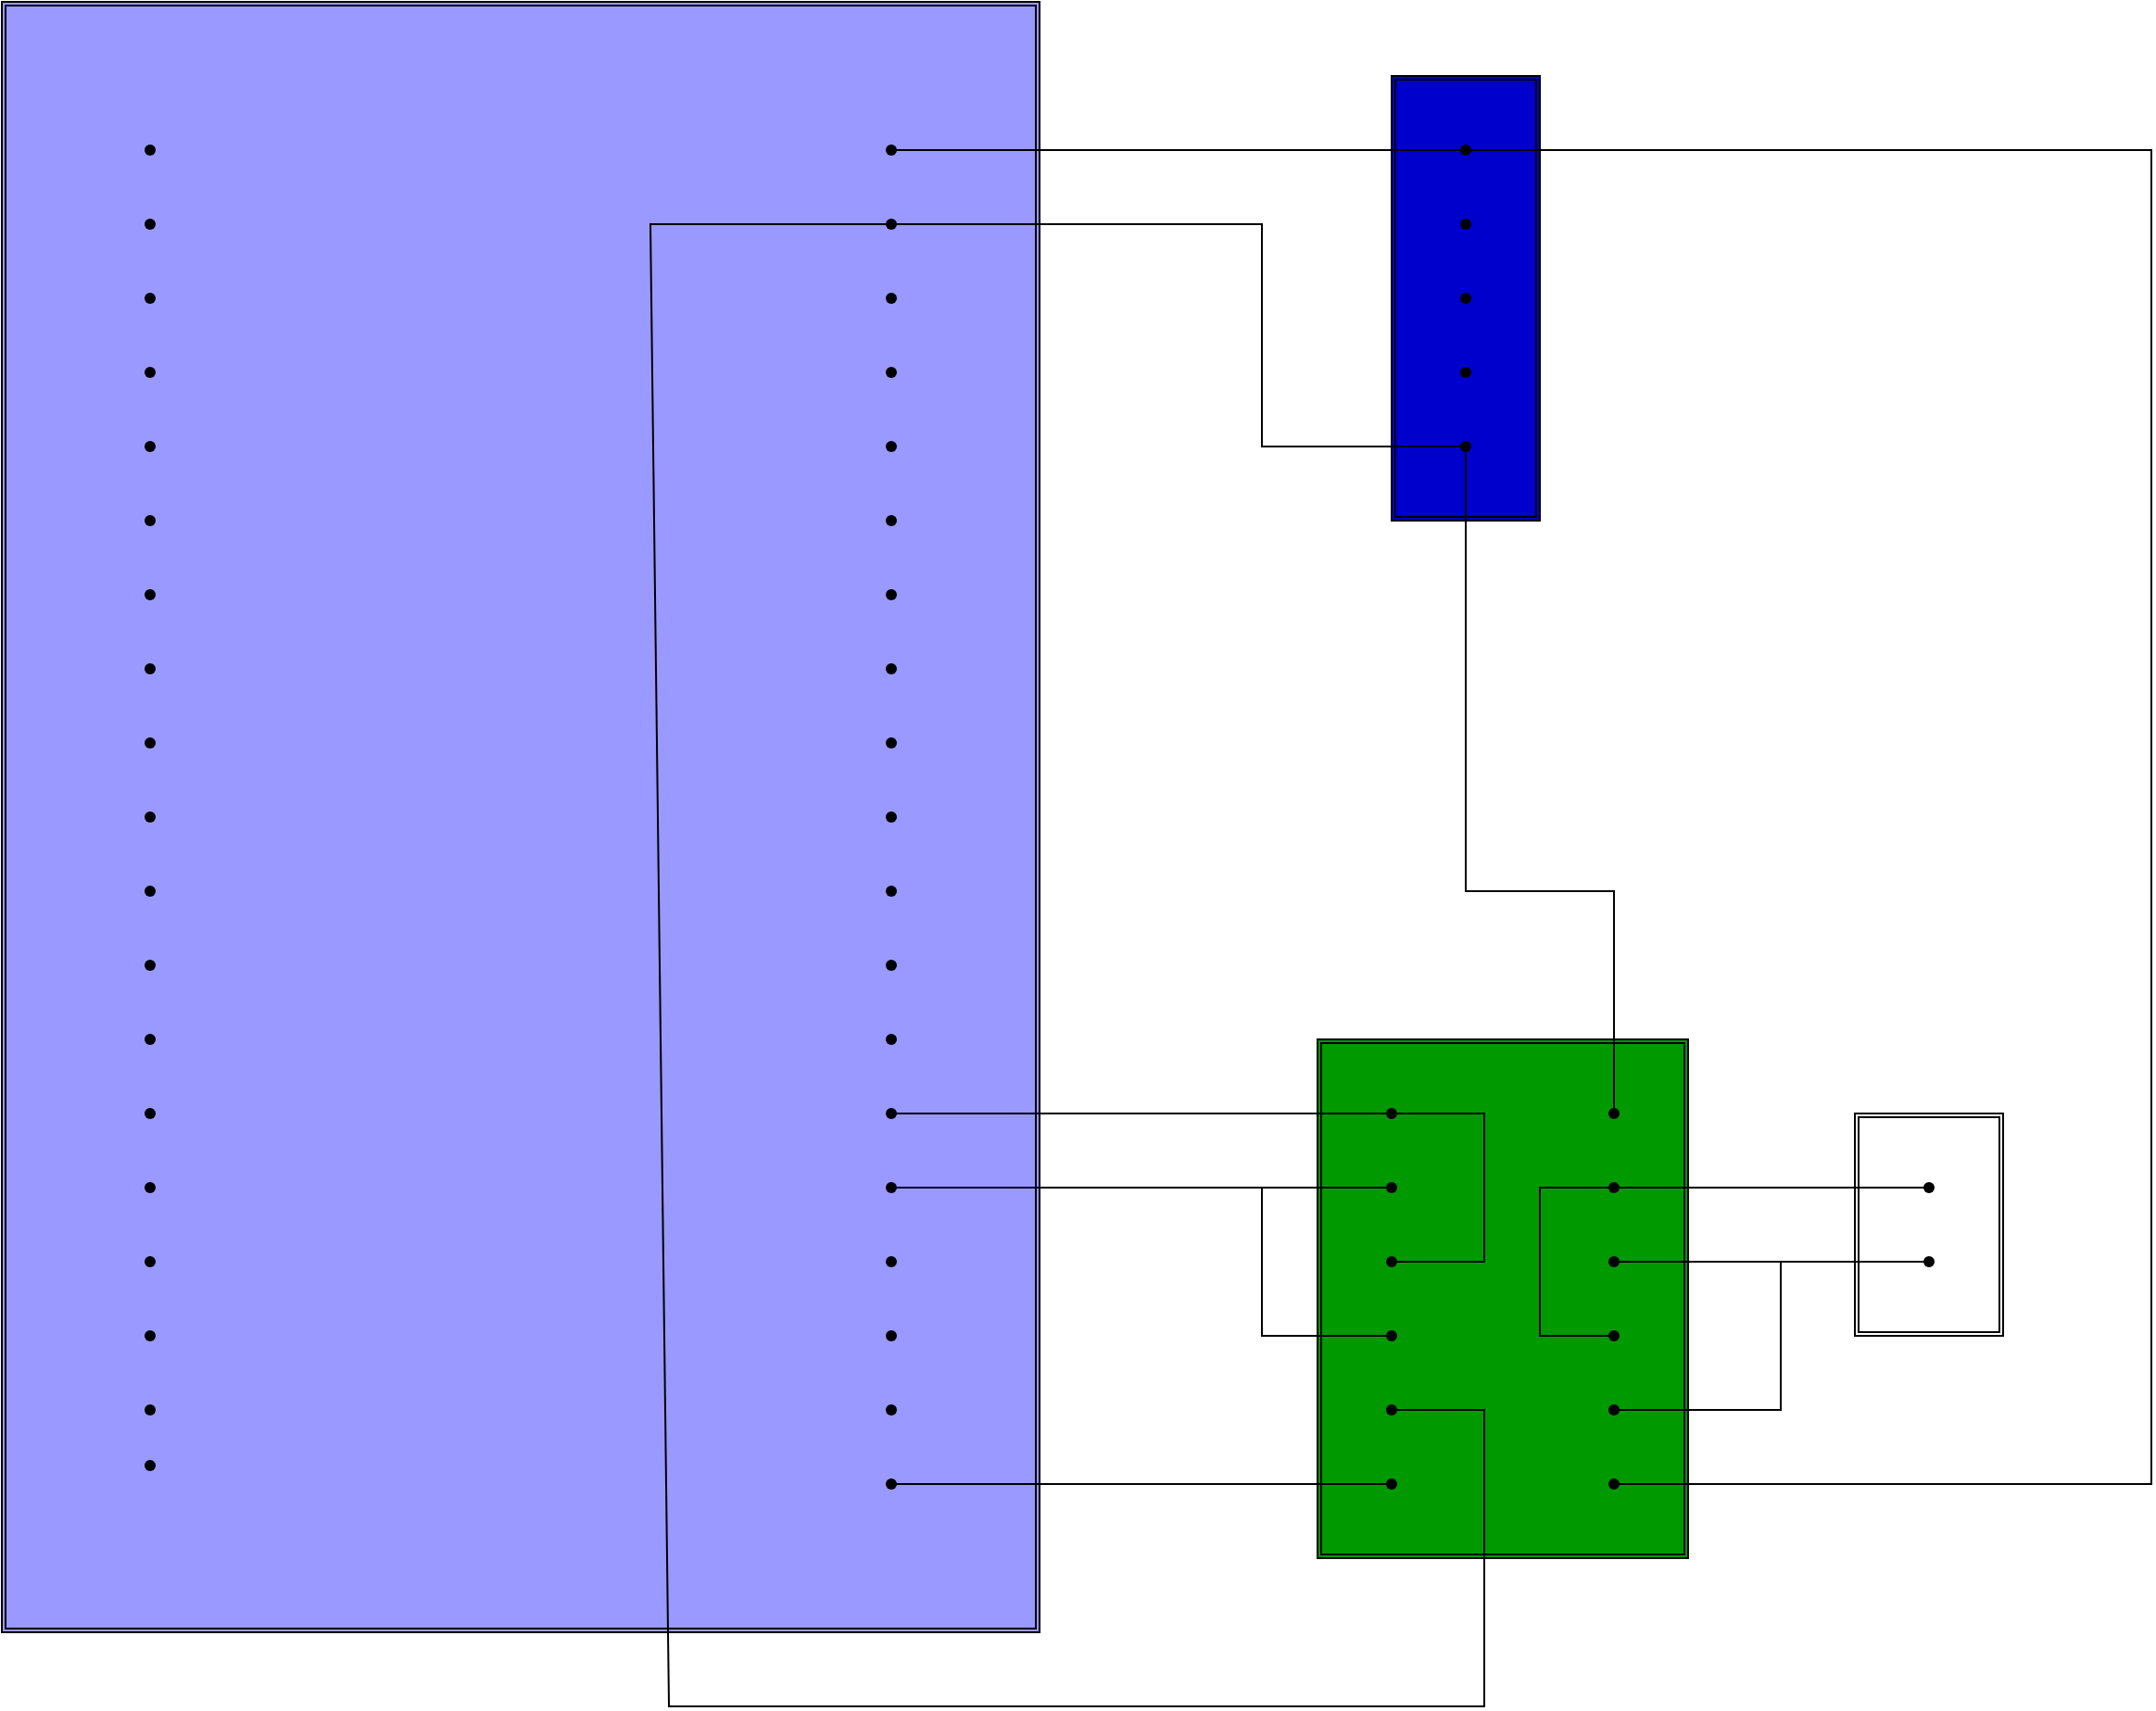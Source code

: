 <mxfile version="20.6.2" type="device"><diagram name="Page-1" id="099fd60b-425b-db50-ffb0-6b813814b670"><mxGraphModel dx="5110" dy="2063" grid="1" gridSize="10" guides="1" tooltips="1" connect="1" arrows="1" fold="1" page="1" pageScale="1" pageWidth="850" pageHeight="1100" background="none" math="0" shadow="0"><root><mxCell id="0"/><mxCell id="1" parent="0"/><mxCell id="tMYxGz3wIeCn9Ds9e4rC-60" value="" style="group" vertex="1" connectable="0" parent="1"><mxGeometry x="-720" y="40" width="560" height="880" as="geometry"/></mxCell><mxCell id="tMYxGz3wIeCn9Ds9e4rC-59" value="" style="shape=ext;double=1;rounded=0;whiteSpace=wrap;html=1;fillColor=#9999FF;" vertex="1" parent="tMYxGz3wIeCn9Ds9e4rC-60"><mxGeometry width="560" height="880" as="geometry"/></mxCell><mxCell id="tMYxGz3wIeCn9Ds9e4rC-2" value="" style="shape=waypoint;sketch=0;fillStyle=solid;size=6;pointerEvents=1;points=[];fillColor=none;resizable=0;rotatable=0;perimeter=centerPerimeter;snapToPoint=1;" vertex="1" parent="tMYxGz3wIeCn9Ds9e4rC-60"><mxGeometry x="460" y="60" width="40" height="40" as="geometry"/></mxCell><mxCell id="tMYxGz3wIeCn9Ds9e4rC-3" value="" style="shape=waypoint;sketch=0;fillStyle=solid;size=6;pointerEvents=1;points=[];fillColor=none;resizable=0;rotatable=0;perimeter=centerPerimeter;snapToPoint=1;" vertex="1" parent="tMYxGz3wIeCn9Ds9e4rC-60"><mxGeometry x="460" y="300" width="40" height="40" as="geometry"/></mxCell><mxCell id="tMYxGz3wIeCn9Ds9e4rC-4" value="" style="shape=waypoint;sketch=0;fillStyle=solid;size=6;pointerEvents=1;points=[];fillColor=none;resizable=0;rotatable=0;perimeter=centerPerimeter;snapToPoint=1;" vertex="1" parent="tMYxGz3wIeCn9Ds9e4rC-60"><mxGeometry x="460" y="100" width="40" height="40" as="geometry"/></mxCell><mxCell id="tMYxGz3wIeCn9Ds9e4rC-5" value="" style="shape=waypoint;sketch=0;fillStyle=solid;size=6;pointerEvents=1;points=[];fillColor=none;resizable=0;rotatable=0;perimeter=centerPerimeter;snapToPoint=1;" vertex="1" parent="tMYxGz3wIeCn9Ds9e4rC-60"><mxGeometry x="460" y="220" width="40" height="40" as="geometry"/></mxCell><mxCell id="tMYxGz3wIeCn9Ds9e4rC-6" value="" style="shape=waypoint;sketch=0;fillStyle=solid;size=6;pointerEvents=1;points=[];fillColor=none;resizable=0;rotatable=0;perimeter=centerPerimeter;snapToPoint=1;" vertex="1" parent="tMYxGz3wIeCn9Ds9e4rC-60"><mxGeometry x="460" y="260" width="40" height="40" as="geometry"/></mxCell><mxCell id="tMYxGz3wIeCn9Ds9e4rC-7" value="" style="shape=waypoint;sketch=0;fillStyle=solid;size=6;pointerEvents=1;points=[];fillColor=none;resizable=0;rotatable=0;perimeter=centerPerimeter;snapToPoint=1;" vertex="1" parent="tMYxGz3wIeCn9Ds9e4rC-60"><mxGeometry x="460" y="140" width="40" height="40" as="geometry"/></mxCell><mxCell id="tMYxGz3wIeCn9Ds9e4rC-8" value="" style="shape=waypoint;sketch=0;fillStyle=solid;size=6;pointerEvents=1;points=[];fillColor=none;resizable=0;rotatable=0;perimeter=centerPerimeter;snapToPoint=1;" vertex="1" parent="tMYxGz3wIeCn9Ds9e4rC-60"><mxGeometry x="460" y="180" width="40" height="40" as="geometry"/></mxCell><mxCell id="tMYxGz3wIeCn9Ds9e4rC-9" value="" style="shape=waypoint;sketch=0;fillStyle=solid;size=6;pointerEvents=1;points=[];fillColor=none;resizable=0;rotatable=0;perimeter=centerPerimeter;snapToPoint=1;" vertex="1" parent="tMYxGz3wIeCn9Ds9e4rC-60"><mxGeometry x="460" y="540" width="40" height="40" as="geometry"/></mxCell><mxCell id="tMYxGz3wIeCn9Ds9e4rC-10" value="" style="shape=waypoint;sketch=0;fillStyle=solid;size=6;pointerEvents=1;points=[];fillColor=none;resizable=0;rotatable=0;perimeter=centerPerimeter;snapToPoint=1;" vertex="1" parent="tMYxGz3wIeCn9Ds9e4rC-60"><mxGeometry x="460" y="340" width="40" height="40" as="geometry"/></mxCell><mxCell id="tMYxGz3wIeCn9Ds9e4rC-11" value="" style="shape=waypoint;sketch=0;fillStyle=solid;size=6;pointerEvents=1;points=[];fillColor=none;resizable=0;rotatable=0;perimeter=centerPerimeter;snapToPoint=1;" vertex="1" parent="tMYxGz3wIeCn9Ds9e4rC-60"><mxGeometry x="460" y="460" width="40" height="40" as="geometry"/></mxCell><mxCell id="tMYxGz3wIeCn9Ds9e4rC-12" value="" style="shape=waypoint;sketch=0;fillStyle=solid;size=6;pointerEvents=1;points=[];fillColor=none;resizable=0;rotatable=0;perimeter=centerPerimeter;snapToPoint=1;" vertex="1" parent="tMYxGz3wIeCn9Ds9e4rC-60"><mxGeometry x="460" y="500" width="40" height="40" as="geometry"/></mxCell><mxCell id="tMYxGz3wIeCn9Ds9e4rC-13" value="" style="shape=waypoint;sketch=0;fillStyle=solid;size=6;pointerEvents=1;points=[];fillColor=none;resizable=0;rotatable=0;perimeter=centerPerimeter;snapToPoint=1;" vertex="1" parent="tMYxGz3wIeCn9Ds9e4rC-60"><mxGeometry x="460" y="380" width="40" height="40" as="geometry"/></mxCell><mxCell id="tMYxGz3wIeCn9Ds9e4rC-14" value="" style="shape=waypoint;sketch=0;fillStyle=solid;size=6;pointerEvents=1;points=[];fillColor=none;resizable=0;rotatable=0;perimeter=centerPerimeter;snapToPoint=1;" vertex="1" parent="tMYxGz3wIeCn9Ds9e4rC-60"><mxGeometry x="460" y="420" width="40" height="40" as="geometry"/></mxCell><mxCell id="tMYxGz3wIeCn9Ds9e4rC-15" value="" style="shape=waypoint;sketch=0;fillStyle=solid;size=6;pointerEvents=1;points=[];fillColor=none;resizable=0;rotatable=0;perimeter=centerPerimeter;snapToPoint=1;" vertex="1" parent="tMYxGz3wIeCn9Ds9e4rC-60"><mxGeometry x="460" y="780" width="40" height="40" as="geometry"/></mxCell><mxCell id="tMYxGz3wIeCn9Ds9e4rC-16" value="" style="shape=waypoint;sketch=0;fillStyle=solid;size=6;pointerEvents=1;points=[];fillColor=none;resizable=0;rotatable=0;perimeter=centerPerimeter;snapToPoint=1;" vertex="1" parent="tMYxGz3wIeCn9Ds9e4rC-60"><mxGeometry x="460" y="580" width="40" height="40" as="geometry"/></mxCell><mxCell id="tMYxGz3wIeCn9Ds9e4rC-17" value="" style="shape=waypoint;sketch=0;fillStyle=solid;size=6;pointerEvents=1;points=[];fillColor=none;resizable=0;rotatable=0;perimeter=centerPerimeter;snapToPoint=1;" vertex="1" parent="tMYxGz3wIeCn9Ds9e4rC-60"><mxGeometry x="460" y="700" width="40" height="40" as="geometry"/></mxCell><mxCell id="tMYxGz3wIeCn9Ds9e4rC-18" value="" style="shape=waypoint;sketch=0;fillStyle=solid;size=6;pointerEvents=1;points=[];fillColor=none;resizable=0;rotatable=0;perimeter=centerPerimeter;snapToPoint=1;" vertex="1" parent="tMYxGz3wIeCn9Ds9e4rC-60"><mxGeometry x="460" y="740" width="40" height="40" as="geometry"/></mxCell><mxCell id="tMYxGz3wIeCn9Ds9e4rC-19" value="" style="shape=waypoint;sketch=0;fillStyle=solid;size=6;pointerEvents=1;points=[];fillColor=none;resizable=0;rotatable=0;perimeter=centerPerimeter;snapToPoint=1;" vertex="1" parent="tMYxGz3wIeCn9Ds9e4rC-60"><mxGeometry x="460" y="620" width="40" height="40" as="geometry"/></mxCell><mxCell id="tMYxGz3wIeCn9Ds9e4rC-20" value="" style="shape=waypoint;sketch=0;fillStyle=solid;size=6;pointerEvents=1;points=[];fillColor=none;resizable=0;rotatable=0;perimeter=centerPerimeter;snapToPoint=1;" vertex="1" parent="tMYxGz3wIeCn9Ds9e4rC-60"><mxGeometry x="460" y="660" width="40" height="40" as="geometry"/></mxCell><mxCell id="tMYxGz3wIeCn9Ds9e4rC-40" value="" style="shape=waypoint;sketch=0;fillStyle=solid;size=6;pointerEvents=1;points=[];fillColor=none;resizable=0;rotatable=0;perimeter=centerPerimeter;snapToPoint=1;" vertex="1" parent="tMYxGz3wIeCn9Ds9e4rC-60"><mxGeometry x="60" y="60" width="40" height="40" as="geometry"/></mxCell><mxCell id="tMYxGz3wIeCn9Ds9e4rC-41" value="" style="shape=waypoint;sketch=0;fillStyle=solid;size=6;pointerEvents=1;points=[];fillColor=none;resizable=0;rotatable=0;perimeter=centerPerimeter;snapToPoint=1;" vertex="1" parent="tMYxGz3wIeCn9Ds9e4rC-60"><mxGeometry x="60" y="300" width="40" height="40" as="geometry"/></mxCell><mxCell id="tMYxGz3wIeCn9Ds9e4rC-42" value="" style="shape=waypoint;sketch=0;fillStyle=solid;size=6;pointerEvents=1;points=[];fillColor=none;resizable=0;rotatable=0;perimeter=centerPerimeter;snapToPoint=1;" vertex="1" parent="tMYxGz3wIeCn9Ds9e4rC-60"><mxGeometry x="60" y="100" width="40" height="40" as="geometry"/></mxCell><mxCell id="tMYxGz3wIeCn9Ds9e4rC-43" value="" style="shape=waypoint;sketch=0;fillStyle=solid;size=6;pointerEvents=1;points=[];fillColor=none;resizable=0;rotatable=0;perimeter=centerPerimeter;snapToPoint=1;" vertex="1" parent="tMYxGz3wIeCn9Ds9e4rC-60"><mxGeometry x="60" y="220" width="40" height="40" as="geometry"/></mxCell><mxCell id="tMYxGz3wIeCn9Ds9e4rC-44" value="" style="shape=waypoint;sketch=0;fillStyle=solid;size=6;pointerEvents=1;points=[];fillColor=none;resizable=0;rotatable=0;perimeter=centerPerimeter;snapToPoint=1;" vertex="1" parent="tMYxGz3wIeCn9Ds9e4rC-60"><mxGeometry x="60" y="260" width="40" height="40" as="geometry"/></mxCell><mxCell id="tMYxGz3wIeCn9Ds9e4rC-45" value="" style="shape=waypoint;sketch=0;fillStyle=solid;size=6;pointerEvents=1;points=[];fillColor=none;resizable=0;rotatable=0;perimeter=centerPerimeter;snapToPoint=1;" vertex="1" parent="tMYxGz3wIeCn9Ds9e4rC-60"><mxGeometry x="60" y="140" width="40" height="40" as="geometry"/></mxCell><mxCell id="tMYxGz3wIeCn9Ds9e4rC-46" value="" style="shape=waypoint;sketch=0;fillStyle=solid;size=6;pointerEvents=1;points=[];fillColor=none;resizable=0;rotatable=0;perimeter=centerPerimeter;snapToPoint=1;" vertex="1" parent="tMYxGz3wIeCn9Ds9e4rC-60"><mxGeometry x="60" y="180" width="40" height="40" as="geometry"/></mxCell><mxCell id="tMYxGz3wIeCn9Ds9e4rC-47" value="" style="shape=waypoint;sketch=0;fillStyle=solid;size=6;pointerEvents=1;points=[];fillColor=none;resizable=0;rotatable=0;perimeter=centerPerimeter;snapToPoint=1;" vertex="1" parent="tMYxGz3wIeCn9Ds9e4rC-60"><mxGeometry x="60" y="540" width="40" height="40" as="geometry"/></mxCell><mxCell id="tMYxGz3wIeCn9Ds9e4rC-48" value="" style="shape=waypoint;sketch=0;fillStyle=solid;size=6;pointerEvents=1;points=[];fillColor=none;resizable=0;rotatable=0;perimeter=centerPerimeter;snapToPoint=1;" vertex="1" parent="tMYxGz3wIeCn9Ds9e4rC-60"><mxGeometry x="60" y="340" width="40" height="40" as="geometry"/></mxCell><mxCell id="tMYxGz3wIeCn9Ds9e4rC-49" value="" style="shape=waypoint;sketch=0;fillStyle=solid;size=6;pointerEvents=1;points=[];fillColor=none;resizable=0;rotatable=0;perimeter=centerPerimeter;snapToPoint=1;" vertex="1" parent="tMYxGz3wIeCn9Ds9e4rC-60"><mxGeometry x="60" y="460" width="40" height="40" as="geometry"/></mxCell><mxCell id="tMYxGz3wIeCn9Ds9e4rC-50" value="" style="shape=waypoint;sketch=0;fillStyle=solid;size=6;pointerEvents=1;points=[];fillColor=none;resizable=0;rotatable=0;perimeter=centerPerimeter;snapToPoint=1;" vertex="1" parent="tMYxGz3wIeCn9Ds9e4rC-60"><mxGeometry x="60" y="500" width="40" height="40" as="geometry"/></mxCell><mxCell id="tMYxGz3wIeCn9Ds9e4rC-51" value="" style="shape=waypoint;sketch=0;fillStyle=solid;size=6;pointerEvents=1;points=[];fillColor=none;resizable=0;rotatable=0;perimeter=centerPerimeter;snapToPoint=1;" vertex="1" parent="tMYxGz3wIeCn9Ds9e4rC-60"><mxGeometry x="60" y="380" width="40" height="40" as="geometry"/></mxCell><mxCell id="tMYxGz3wIeCn9Ds9e4rC-52" value="" style="shape=waypoint;sketch=0;fillStyle=solid;size=6;pointerEvents=1;points=[];fillColor=none;resizable=0;rotatable=0;perimeter=centerPerimeter;snapToPoint=1;" vertex="1" parent="tMYxGz3wIeCn9Ds9e4rC-60"><mxGeometry x="60" y="420" width="40" height="40" as="geometry"/></mxCell><mxCell id="tMYxGz3wIeCn9Ds9e4rC-53" value="" style="shape=waypoint;sketch=0;fillStyle=solid;size=6;pointerEvents=1;points=[];fillColor=none;resizable=0;rotatable=0;perimeter=centerPerimeter;snapToPoint=1;" vertex="1" parent="tMYxGz3wIeCn9Ds9e4rC-60"><mxGeometry x="60" y="770" width="40" height="40" as="geometry"/></mxCell><mxCell id="tMYxGz3wIeCn9Ds9e4rC-54" value="" style="shape=waypoint;sketch=0;fillStyle=solid;size=6;pointerEvents=1;points=[];fillColor=none;resizable=0;rotatable=0;perimeter=centerPerimeter;snapToPoint=1;" vertex="1" parent="tMYxGz3wIeCn9Ds9e4rC-60"><mxGeometry x="60" y="580" width="40" height="40" as="geometry"/></mxCell><mxCell id="tMYxGz3wIeCn9Ds9e4rC-55" value="" style="shape=waypoint;sketch=0;fillStyle=solid;size=6;pointerEvents=1;points=[];fillColor=none;resizable=0;rotatable=0;perimeter=centerPerimeter;snapToPoint=1;" vertex="1" parent="tMYxGz3wIeCn9Ds9e4rC-60"><mxGeometry x="60" y="700" width="40" height="40" as="geometry"/></mxCell><mxCell id="tMYxGz3wIeCn9Ds9e4rC-56" value="" style="shape=waypoint;sketch=0;fillStyle=solid;size=6;pointerEvents=1;points=[];fillColor=none;resizable=0;rotatable=0;perimeter=centerPerimeter;snapToPoint=1;" vertex="1" parent="tMYxGz3wIeCn9Ds9e4rC-60"><mxGeometry x="60" y="740" width="40" height="40" as="geometry"/></mxCell><mxCell id="tMYxGz3wIeCn9Ds9e4rC-57" value="" style="shape=waypoint;sketch=0;fillStyle=solid;size=6;pointerEvents=1;points=[];fillColor=none;resizable=0;rotatable=0;perimeter=centerPerimeter;snapToPoint=1;" vertex="1" parent="tMYxGz3wIeCn9Ds9e4rC-60"><mxGeometry x="60" y="620" width="40" height="40" as="geometry"/></mxCell><mxCell id="tMYxGz3wIeCn9Ds9e4rC-58" value="" style="shape=waypoint;sketch=0;fillStyle=solid;size=6;pointerEvents=1;points=[];fillColor=none;resizable=0;rotatable=0;perimeter=centerPerimeter;snapToPoint=1;" vertex="1" parent="tMYxGz3wIeCn9Ds9e4rC-60"><mxGeometry x="60" y="660" width="40" height="40" as="geometry"/></mxCell><mxCell id="tMYxGz3wIeCn9Ds9e4rC-75" value="" style="group;fillColor=#009900;" vertex="1" connectable="0" parent="1"><mxGeometry x="-10" y="600" width="200" height="280" as="geometry"/></mxCell><mxCell id="tMYxGz3wIeCn9Ds9e4rC-74" value="" style="shape=ext;double=1;rounded=0;whiteSpace=wrap;html=1;fillColor=#009900;" vertex="1" parent="tMYxGz3wIeCn9Ds9e4rC-75"><mxGeometry width="200" height="280" as="geometry"/></mxCell><mxCell id="tMYxGz3wIeCn9Ds9e4rC-62" value="" style="shape=waypoint;sketch=0;fillStyle=solid;size=6;pointerEvents=1;points=[];fillColor=none;resizable=0;rotatable=0;perimeter=centerPerimeter;snapToPoint=1;" vertex="1" parent="tMYxGz3wIeCn9Ds9e4rC-75"><mxGeometry x="20" y="20" width="40" height="40" as="geometry"/></mxCell><mxCell id="tMYxGz3wIeCn9Ds9e4rC-63" value="" style="shape=waypoint;sketch=0;fillStyle=solid;size=6;pointerEvents=1;points=[];fillColor=none;resizable=0;rotatable=0;perimeter=centerPerimeter;snapToPoint=1;" vertex="1" parent="tMYxGz3wIeCn9Ds9e4rC-75"><mxGeometry x="20" y="60" width="40" height="40" as="geometry"/></mxCell><mxCell id="tMYxGz3wIeCn9Ds9e4rC-64" value="" style="shape=waypoint;sketch=0;fillStyle=solid;size=6;pointerEvents=1;points=[];fillColor=none;resizable=0;rotatable=0;perimeter=centerPerimeter;snapToPoint=1;" vertex="1" parent="tMYxGz3wIeCn9Ds9e4rC-75"><mxGeometry x="20" y="100" width="40" height="40" as="geometry"/></mxCell><mxCell id="tMYxGz3wIeCn9Ds9e4rC-65" value="" style="shape=waypoint;sketch=0;fillStyle=solid;size=6;pointerEvents=1;points=[];fillColor=none;resizable=0;rotatable=0;perimeter=centerPerimeter;snapToPoint=1;" vertex="1" parent="tMYxGz3wIeCn9Ds9e4rC-75"><mxGeometry x="20" y="140" width="40" height="40" as="geometry"/></mxCell><mxCell id="tMYxGz3wIeCn9Ds9e4rC-66" value="" style="shape=waypoint;sketch=0;fillStyle=solid;size=6;pointerEvents=1;points=[];fillColor=none;resizable=0;rotatable=0;perimeter=centerPerimeter;snapToPoint=1;" vertex="1" parent="tMYxGz3wIeCn9Ds9e4rC-75"><mxGeometry x="20" y="180" width="40" height="40" as="geometry"/></mxCell><mxCell id="tMYxGz3wIeCn9Ds9e4rC-67" value="" style="shape=waypoint;sketch=0;fillStyle=solid;size=6;pointerEvents=1;points=[];fillColor=none;resizable=0;rotatable=0;perimeter=centerPerimeter;snapToPoint=1;" vertex="1" parent="tMYxGz3wIeCn9Ds9e4rC-75"><mxGeometry x="20" y="220" width="40" height="40" as="geometry"/></mxCell><mxCell id="tMYxGz3wIeCn9Ds9e4rC-68" value="" style="shape=waypoint;sketch=0;fillStyle=solid;size=6;pointerEvents=1;points=[];fillColor=none;resizable=0;rotatable=0;perimeter=centerPerimeter;snapToPoint=1;" vertex="1" parent="tMYxGz3wIeCn9Ds9e4rC-75"><mxGeometry x="140" y="20" width="40" height="40" as="geometry"/></mxCell><mxCell id="tMYxGz3wIeCn9Ds9e4rC-69" value="" style="shape=waypoint;sketch=0;fillStyle=solid;size=6;pointerEvents=1;points=[];fillColor=none;resizable=0;rotatable=0;perimeter=centerPerimeter;snapToPoint=1;" vertex="1" parent="tMYxGz3wIeCn9Ds9e4rC-75"><mxGeometry x="140" y="60" width="40" height="40" as="geometry"/></mxCell><mxCell id="tMYxGz3wIeCn9Ds9e4rC-70" value="" style="shape=waypoint;sketch=0;fillStyle=solid;size=6;pointerEvents=1;points=[];fillColor=none;resizable=0;rotatable=0;perimeter=centerPerimeter;snapToPoint=1;" vertex="1" parent="tMYxGz3wIeCn9Ds9e4rC-75"><mxGeometry x="140" y="100" width="40" height="40" as="geometry"/></mxCell><mxCell id="tMYxGz3wIeCn9Ds9e4rC-71" value="" style="shape=waypoint;sketch=0;fillStyle=solid;size=6;pointerEvents=1;points=[];fillColor=none;resizable=0;rotatable=0;perimeter=centerPerimeter;snapToPoint=1;" vertex="1" parent="tMYxGz3wIeCn9Ds9e4rC-75"><mxGeometry x="140" y="140" width="40" height="40" as="geometry"/></mxCell><mxCell id="tMYxGz3wIeCn9Ds9e4rC-72" value="" style="shape=waypoint;sketch=0;fillStyle=solid;size=6;pointerEvents=1;points=[];fillColor=none;resizable=0;rotatable=0;perimeter=centerPerimeter;snapToPoint=1;" vertex="1" parent="tMYxGz3wIeCn9Ds9e4rC-75"><mxGeometry x="140" y="180" width="40" height="40" as="geometry"/></mxCell><mxCell id="tMYxGz3wIeCn9Ds9e4rC-73" value="" style="shape=waypoint;sketch=0;fillStyle=solid;size=6;pointerEvents=1;points=[];fillColor=none;resizable=0;rotatable=0;perimeter=centerPerimeter;snapToPoint=1;" vertex="1" parent="tMYxGz3wIeCn9Ds9e4rC-75"><mxGeometry x="140" y="220" width="40" height="40" as="geometry"/></mxCell><mxCell id="tMYxGz3wIeCn9Ds9e4rC-87" value="" style="endArrow=none;html=1;rounded=0;exitX=0.909;exitY=0.457;exitDx=0;exitDy=0;exitPerimeter=0;entryX=0.582;entryY=0.53;entryDx=0;entryDy=0;entryPerimeter=0;" edge="1" parent="tMYxGz3wIeCn9Ds9e4rC-75" source="tMYxGz3wIeCn9Ds9e4rC-64" target="tMYxGz3wIeCn9Ds9e4rC-62"><mxGeometry width="50" height="50" relative="1" as="geometry"><mxPoint x="550" y="50" as="sourcePoint"/><mxPoint x="600" as="targetPoint"/><Array as="points"><mxPoint x="90" y="120"/><mxPoint x="90" y="40"/></Array></mxGeometry></mxCell><mxCell id="tMYxGz3wIeCn9Ds9e4rC-88" value="" style="endArrow=none;html=1;rounded=0;exitX=0.691;exitY=0.766;exitDx=0;exitDy=0;exitPerimeter=0;entryX=0.255;entryY=0.548;entryDx=0;entryDy=0;entryPerimeter=0;" edge="1" parent="tMYxGz3wIeCn9Ds9e4rC-75" source="tMYxGz3wIeCn9Ds9e4rC-65" target="tMYxGz3wIeCn9Ds9e4rC-63"><mxGeometry width="50" height="50" relative="1" as="geometry"><mxPoint x="550" y="50" as="sourcePoint"/><mxPoint x="-50" y="100" as="targetPoint"/><Array as="points"><mxPoint x="-30" y="160"/><mxPoint x="-30" y="80"/></Array></mxGeometry></mxCell><mxCell id="tMYxGz3wIeCn9Ds9e4rC-94" value="" style="endArrow=none;html=1;rounded=0;exitX=0.842;exitY=0.554;exitDx=0;exitDy=0;exitPerimeter=0;entryX=0.627;entryY=0.554;entryDx=0;entryDy=0;entryPerimeter=0;" edge="1" parent="tMYxGz3wIeCn9Ds9e4rC-75" source="tMYxGz3wIeCn9Ds9e4rC-70" target="tMYxGz3wIeCn9Ds9e4rC-72"><mxGeometry width="50" height="50" relative="1" as="geometry"><mxPoint x="340" y="110" as="sourcePoint"/><mxPoint x="330" y="110" as="targetPoint"/><Array as="points"><mxPoint x="250" y="120"/><mxPoint x="250" y="200"/></Array></mxGeometry></mxCell><mxCell id="tMYxGz3wIeCn9Ds9e4rC-82" value="" style="group;fillColor=#3333FF;" vertex="1" connectable="0" parent="1"><mxGeometry x="30" y="80" width="80" height="240" as="geometry"/></mxCell><mxCell id="tMYxGz3wIeCn9Ds9e4rC-81" value="" style="shape=ext;double=1;rounded=0;whiteSpace=wrap;html=1;fillColor=#0000CC;" vertex="1" parent="tMYxGz3wIeCn9Ds9e4rC-82"><mxGeometry width="80" height="240" as="geometry"/></mxCell><mxCell id="tMYxGz3wIeCn9Ds9e4rC-76" value="" style="shape=waypoint;sketch=0;fillStyle=solid;size=6;pointerEvents=1;points=[];fillColor=none;resizable=0;rotatable=0;perimeter=centerPerimeter;snapToPoint=1;" vertex="1" parent="tMYxGz3wIeCn9Ds9e4rC-82"><mxGeometry x="20" y="140" width="40" height="40" as="geometry"/></mxCell><mxCell id="tMYxGz3wIeCn9Ds9e4rC-77" value="" style="shape=waypoint;sketch=0;fillStyle=solid;size=6;pointerEvents=1;points=[];fillColor=none;resizable=0;rotatable=0;perimeter=centerPerimeter;snapToPoint=1;" vertex="1" parent="tMYxGz3wIeCn9Ds9e4rC-82"><mxGeometry x="20" y="60" width="40" height="40" as="geometry"/></mxCell><mxCell id="tMYxGz3wIeCn9Ds9e4rC-78" value="" style="shape=waypoint;sketch=0;fillStyle=solid;size=6;pointerEvents=1;points=[];fillColor=none;resizable=0;rotatable=0;perimeter=centerPerimeter;snapToPoint=1;" vertex="1" parent="tMYxGz3wIeCn9Ds9e4rC-82"><mxGeometry x="20" y="20" width="40" height="40" as="geometry"/></mxCell><mxCell id="tMYxGz3wIeCn9Ds9e4rC-79" value="" style="shape=waypoint;sketch=0;fillStyle=solid;size=6;pointerEvents=1;points=[];fillColor=none;resizable=0;rotatable=0;perimeter=centerPerimeter;snapToPoint=1;" vertex="1" parent="tMYxGz3wIeCn9Ds9e4rC-82"><mxGeometry x="20" y="100" width="40" height="40" as="geometry"/></mxCell><mxCell id="tMYxGz3wIeCn9Ds9e4rC-80" value="" style="shape=waypoint;sketch=0;fillStyle=solid;size=6;pointerEvents=1;points=[];fillColor=none;resizable=0;rotatable=0;perimeter=centerPerimeter;snapToPoint=1;" vertex="1" parent="tMYxGz3wIeCn9Ds9e4rC-82"><mxGeometry x="20" y="180" width="40" height="40" as="geometry"/></mxCell><mxCell id="tMYxGz3wIeCn9Ds9e4rC-83" value="" style="endArrow=none;html=1;rounded=0;exitX=0.641;exitY=0.475;exitDx=0;exitDy=0;exitPerimeter=0;entryX=0.309;entryY=0.73;entryDx=0;entryDy=0;entryPerimeter=0;" edge="1" parent="1" source="tMYxGz3wIeCn9Ds9e4rC-2" target="tMYxGz3wIeCn9Ds9e4rC-78"><mxGeometry width="50" height="50" relative="1" as="geometry"><mxPoint x="540" y="290" as="sourcePoint"/><mxPoint x="590" y="240" as="targetPoint"/></mxGeometry></mxCell><mxCell id="tMYxGz3wIeCn9Ds9e4rC-84" value="" style="endArrow=none;html=1;rounded=0;exitX=0.605;exitY=0.457;exitDx=0;exitDy=0;exitPerimeter=0;entryX=0.127;entryY=0.948;entryDx=0;entryDy=0;entryPerimeter=0;" edge="1" parent="1" source="tMYxGz3wIeCn9Ds9e4rC-4" target="tMYxGz3wIeCn9Ds9e4rC-80"><mxGeometry width="50" height="50" relative="1" as="geometry"><mxPoint x="540" y="290" as="sourcePoint"/><mxPoint x="590" y="240" as="targetPoint"/><Array as="points"><mxPoint x="-40" y="160"/><mxPoint x="-40" y="280"/></Array></mxGeometry></mxCell><mxCell id="tMYxGz3wIeCn9Ds9e4rC-85" value="" style="endArrow=none;html=1;rounded=0;exitX=1;exitY=0.766;exitDx=0;exitDy=0;exitPerimeter=0;entryX=0.686;entryY=0.548;entryDx=0;entryDy=0;entryPerimeter=0;" edge="1" parent="1" source="tMYxGz3wIeCn9Ds9e4rC-78" target="tMYxGz3wIeCn9Ds9e4rC-73"><mxGeometry width="50" height="50" relative="1" as="geometry"><mxPoint x="540" y="470" as="sourcePoint"/><mxPoint x="590" y="420" as="targetPoint"/><Array as="points"><mxPoint x="440" y="120"/><mxPoint x="440" y="840"/></Array></mxGeometry></mxCell><mxCell id="tMYxGz3wIeCn9Ds9e4rC-86" value="" style="endArrow=none;html=1;rounded=0;exitX=0.695;exitY=0.62;exitDx=0;exitDy=0;exitPerimeter=0;entryX=0.605;entryY=0.657;entryDx=0;entryDy=0;entryPerimeter=0;" edge="1" parent="1" source="tMYxGz3wIeCn9Ds9e4rC-67" target="tMYxGz3wIeCn9Ds9e4rC-15"><mxGeometry width="50" height="50" relative="1" as="geometry"><mxPoint x="540" y="650" as="sourcePoint"/><mxPoint x="590" y="600" as="targetPoint"/></mxGeometry></mxCell><mxCell id="tMYxGz3wIeCn9Ds9e4rC-89" value="" style="endArrow=none;html=1;rounded=0;exitX=0.568;exitY=0.548;exitDx=0;exitDy=0;exitPerimeter=0;entryX=0.458;entryY=0.446;entryDx=0;entryDy=0;entryPerimeter=0;" edge="1" parent="1" source="tMYxGz3wIeCn9Ds9e4rC-19" target="tMYxGz3wIeCn9Ds9e4rC-63"><mxGeometry width="50" height="50" relative="1" as="geometry"><mxPoint x="540" y="650" as="sourcePoint"/><mxPoint x="-40" y="680" as="targetPoint"/></mxGeometry></mxCell><mxCell id="tMYxGz3wIeCn9Ds9e4rC-90" value="" style="endArrow=none;html=1;rounded=0;exitX=0.059;exitY=0.457;exitDx=0;exitDy=0;exitPerimeter=0;entryX=0.582;entryY=0.493;entryDx=0;entryDy=0;entryPerimeter=0;" edge="1" parent="1" source="tMYxGz3wIeCn9Ds9e4rC-16" target="tMYxGz3wIeCn9Ds9e4rC-62"><mxGeometry width="50" height="50" relative="1" as="geometry"><mxPoint x="540" y="470" as="sourcePoint"/><mxPoint x="590" y="420" as="targetPoint"/></mxGeometry></mxCell><mxCell id="tMYxGz3wIeCn9Ds9e4rC-91" value="" style="endArrow=none;html=1;rounded=0;exitX=0.818;exitY=0.584;exitDx=0;exitDy=0;exitPerimeter=0;entryX=0.782;entryY=0.348;entryDx=0;entryDy=0;entryPerimeter=0;" edge="1" parent="1" source="tMYxGz3wIeCn9Ds9e4rC-80" target="tMYxGz3wIeCn9Ds9e4rC-68"><mxGeometry width="50" height="50" relative="1" as="geometry"><mxPoint x="540" y="830" as="sourcePoint"/><mxPoint x="590" y="780" as="targetPoint"/><Array as="points"><mxPoint x="70" y="520"/><mxPoint x="150" y="520"/></Array></mxGeometry></mxCell><mxCell id="tMYxGz3wIeCn9Ds9e4rC-92" value="" style="endArrow=none;html=1;rounded=0;exitX=0.625;exitY=0.681;exitDx=0;exitDy=0;exitPerimeter=0;" edge="1" parent="1" source="tMYxGz3wIeCn9Ds9e4rC-69"><mxGeometry width="50" height="50" relative="1" as="geometry"><mxPoint x="450" y="740" as="sourcePoint"/><mxPoint x="150" y="760" as="targetPoint"/><Array as="points"><mxPoint x="110" y="680"/><mxPoint x="110" y="760"/></Array></mxGeometry></mxCell><mxCell id="tMYxGz3wIeCn9Ds9e4rC-93" value="" style="endArrow=none;html=1;rounded=0;" edge="1" parent="1"><mxGeometry width="50" height="50" relative="1" as="geometry"><mxPoint x="30" y="800" as="sourcePoint"/><mxPoint x="-230" y="160" as="targetPoint"/><Array as="points"><mxPoint x="80" y="800"/><mxPoint x="80" y="960"/><mxPoint x="-360" y="960"/><mxPoint x="-370" y="160"/></Array></mxGeometry></mxCell><mxCell id="tMYxGz3wIeCn9Ds9e4rC-99" value="" style="group" vertex="1" connectable="0" parent="1"><mxGeometry x="280" y="640" width="80" height="120" as="geometry"/></mxCell><mxCell id="tMYxGz3wIeCn9Ds9e4rC-98" value="" style="shape=ext;double=1;rounded=0;whiteSpace=wrap;html=1;" vertex="1" parent="tMYxGz3wIeCn9Ds9e4rC-99"><mxGeometry width="80" height="120" as="geometry"/></mxCell><mxCell id="tMYxGz3wIeCn9Ds9e4rC-96" value="" style="shape=waypoint;sketch=0;fillStyle=solid;size=6;pointerEvents=1;points=[];fillColor=none;resizable=0;rotatable=0;perimeter=centerPerimeter;snapToPoint=1;" vertex="1" parent="tMYxGz3wIeCn9Ds9e4rC-99"><mxGeometry x="20" y="20" width="40" height="40" as="geometry"/></mxCell><mxCell id="tMYxGz3wIeCn9Ds9e4rC-97" value="" style="shape=waypoint;sketch=0;fillStyle=solid;size=6;pointerEvents=1;points=[];fillColor=none;resizable=0;rotatable=0;perimeter=centerPerimeter;snapToPoint=1;" vertex="1" parent="tMYxGz3wIeCn9Ds9e4rC-99"><mxGeometry x="20" y="60" width="40" height="40" as="geometry"/></mxCell><mxCell id="tMYxGz3wIeCn9Ds9e4rC-100" value="" style="endArrow=none;html=1;rounded=0;exitX=0.658;exitY=0.538;exitDx=0;exitDy=0;exitPerimeter=0;entryX=0.346;entryY=0.877;entryDx=0;entryDy=0;entryPerimeter=0;" edge="1" parent="1" source="tMYxGz3wIeCn9Ds9e4rC-69" target="tMYxGz3wIeCn9Ds9e4rC-96"><mxGeometry width="50" height="50" relative="1" as="geometry"><mxPoint x="330" y="550" as="sourcePoint"/><mxPoint x="380" y="500" as="targetPoint"/></mxGeometry></mxCell><mxCell id="tMYxGz3wIeCn9Ds9e4rC-101" value="" style="endArrow=none;html=1;rounded=0;entryX=0.592;entryY=0.831;entryDx=0;entryDy=0;entryPerimeter=0;" edge="1" parent="1" target="tMYxGz3wIeCn9Ds9e4rC-97"><mxGeometry width="50" height="50" relative="1" as="geometry"><mxPoint x="150" y="720" as="sourcePoint"/><mxPoint x="380" y="500" as="targetPoint"/></mxGeometry></mxCell></root></mxGraphModel></diagram></mxfile>